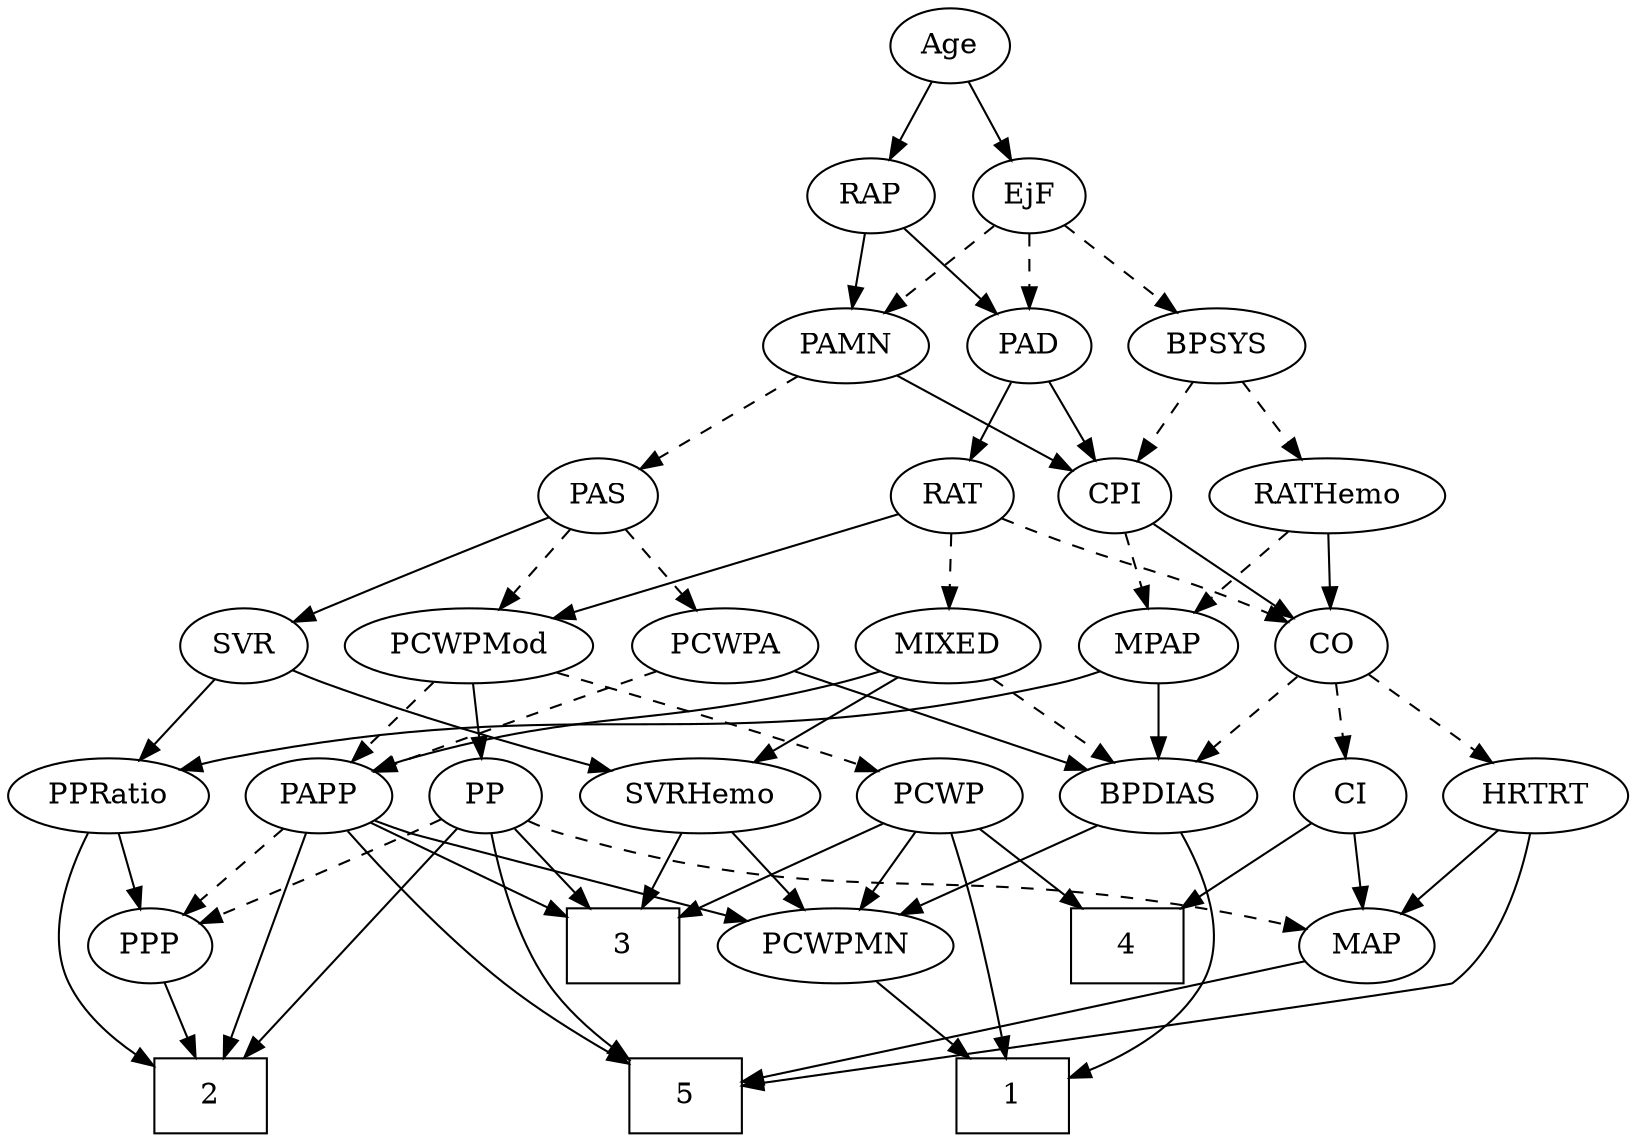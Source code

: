 strict digraph {
	graph [bb="0,0,710.29,540"];
	node [label="\N"];
	1	[height=0.5,
		pos="438.65,18",
		shape=box,
		width=0.75];
	2	[height=0.5,
		pos="69.646,18",
		shape=box,
		width=0.75];
	3	[height=0.5,
		pos="265.65,90",
		shape=box,
		width=0.75];
	4	[height=0.5,
		pos="493.65,90",
		shape=box,
		width=0.75];
	5	[height=0.5,
		pos="288.65,18",
		shape=box,
		width=0.75];
	Age	[height=0.5,
		pos="406.65,522",
		width=0.75];
	EjF	[height=0.5,
		pos="443.65,450",
		width=0.75];
	Age -> EjF	[pos="e,435.11,467.15 415.23,504.76 419.71,496.28 425.3,485.71 430.33,476.2",
		style=solid];
	RAP	[height=0.5,
		pos="370.65,450",
		width=0.77632];
	Age -> RAP	[pos="e,379.2,467.63 398.3,504.76 394,496.4 388.65,486.02 383.82,476.61",
		style=solid];
	BPSYS	[height=0.5,
		pos="527.65,378",
		width=1.0471];
	EjF -> BPSYS	[pos="e,509.76,393.91 459.84,435.5 471.8,425.54 488.31,411.78 502.04,400.34",
		style=dashed];
	PAD	[height=0.5,
		pos="443.65,378",
		width=0.79437];
	EjF -> PAD	[pos="e,443.65,396.1 443.65,431.7 443.65,423.98 443.65,414.71 443.65,406.11",
		style=dashed];
	PAMN	[height=0.5,
		pos="360.65,378",
		width=1.011];
	EjF -> PAMN	[pos="e,378.45,394.01 427.25,435.17 415.59,425.34 399.7,411.93 386.36,400.69",
		style=dashed];
	RAP -> PAD	[pos="e,428.54,393.49 385.77,434.5 395.95,424.73 409.56,411.69 421.02,400.7",
		style=solid];
	RAP -> PAMN	[pos="e,363.11,396.28 368.23,432.05 367.12,424.35 365.79,415.03 364.56,406.36",
		style=solid];
	MIXED	[height=0.5,
		pos="405.65,234",
		width=1.1193];
	SVRHemo	[height=0.5,
		pos="300.65,162",
		width=1.3902];
	MIXED -> SVRHemo	[pos="e,323.57,178.29 384.14,218.67 369.12,208.65 348.83,195.12 332.01,183.91",
		style=solid];
	BPDIAS	[height=0.5,
		pos="498.65,162",
		width=1.1735];
	MIXED -> BPDIAS	[pos="e,478.63,178.07 425.37,218.15 438.47,208.29 455.88,195.19 470.44,184.23",
		style=dashed];
	PAPP	[height=0.5,
		pos="128.65,162",
		width=0.88464];
	MIXED -> PAPP	[pos="e,152.63,173.9 375.8,221.88 369.52,219.76 362.91,217.68 356.65,216 274.9,194.07 250.71,204.33 169.65,180 167.19,179.26 164.68,178.43 \
162.18,177.54",
		style=solid];
	MPAP	[height=0.5,
		pos="498.65,234",
		width=0.97491];
	MPAP -> BPDIAS	[pos="e,498.65,180.1 498.65,215.7 498.65,207.98 498.65,198.71 498.65,190.11",
		style=solid];
	PPRatio	[height=0.5,
		pos="39.646,162",
		width=1.1013];
	MPAP -> PPRatio	[pos="e,68.506,174.49 472.49,221.56 466.71,219.41 460.54,217.4 454.65,216 295.19,178.12 247.62,215.62 87.646,180 84.497,179.3 81.27,178.45 \
78.051,177.52",
		style=solid];
	RATHemo	[height=0.5,
		pos="576.65,306",
		width=1.3721];
	BPSYS -> RATHemo	[pos="e,565,323.63 539.01,360.76 544.99,352.23 552.44,341.58 559.13,332.02",
		style=dashed];
	CPI	[height=0.5,
		pos="482.65,306",
		width=0.75];
	BPSYS -> CPI	[pos="e,492.92,322.99 516.98,360.41 511.47,351.83 504.63,341.19 498.51,331.67",
		style=dashed];
	PAD -> CPI	[pos="e,473.65,323.15 452.69,360.76 457.47,352.19 463.43,341.49 468.77,331.9",
		style=solid];
	RAT	[height=0.5,
		pos="407.65,306",
		width=0.75827];
	PAD -> RAT	[pos="e,415.95,323.15 435.3,360.76 430.93,352.28 425.5,341.71 420.61,332.2",
		style=solid];
	CO	[height=0.5,
		pos="578.65,234",
		width=0.75];
	CO -> BPDIAS	[pos="e,516.37,178.51 562.84,219.17 551.75,209.47 536.7,196.29 523.95,185.14",
		style=dashed];
	CI	[height=0.5,
		pos="585.65,162",
		width=0.75];
	CO -> CI	[pos="e,583.94,180.1 580.38,215.7 581.15,207.98 582.08,198.71 582.94,190.11",
		style=dashed];
	HRTRT	[height=0.5,
		pos="670.65,162",
		width=1.1013];
	CO -> HRTRT	[pos="e,651.19,177.8 595.95,219.83 609.21,209.74 627.78,195.62 643.08,183.98",
		style=dashed];
	PAS	[height=0.5,
		pos="249.65,306",
		width=0.75];
	SVR	[height=0.5,
		pos="95.646,234",
		width=0.77632];
	PAS -> SVR	[pos="e,117.94,245.27 227.64,295.07 204.11,284.45 165.72,267.09 132.65,252 130.86,251.19 129.03,250.35 127.18,249.5",
		style=solid];
	PCWPMod	[height=0.5,
		pos="193.65,234",
		width=1.4443];
	PAS -> PCWPMod	[pos="e,206.95,251.63 237.5,289.81 230.46,281.02 221.43,269.73 213.4,259.69",
		style=dashed];
	PCWPA	[height=0.5,
		pos="305.65,234",
		width=1.1555];
	PAS -> PCWPA	[pos="e,292.74,251.13 261.8,289.81 269.01,280.8 278.3,269.18 286.48,258.95",
		style=dashed];
	PAMN -> PAS	[pos="e,268.67,318.99 338.98,363.34 321.33,352.21 296.31,336.43 277.23,324.4",
		style=dashed];
	PAMN -> CPI	[pos="e,462.63,318.48 383.59,363.83 403.52,352.4 432.48,335.78 453.94,323.47",
		style=solid];
	RATHemo -> MPAP	[pos="e,515.47,250.1 558.95,289.12 548.36,279.61 534.74,267.39 523.13,256.97",
		style=dashed];
	RATHemo -> CO	[pos="e,578.16,252.1 577.14,287.7 577.36,279.98 577.63,270.71 577.87,262.11",
		style=solid];
	CPI -> MPAP	[pos="e,494.7,252.28 486.52,288.05 488.3,280.26 490.46,270.82 492.46,262.08",
		style=dashed];
	CPI -> CO	[pos="e,561.15,247.76 500.25,292.16 515,281.41 536.26,265.91 552.92,253.76",
		style=solid];
	RAT -> MIXED	[pos="e,406.14,252.1 407.15,287.7 406.93,279.98 406.67,270.71 406.42,262.11",
		style=dashed];
	RAT -> CO	[pos="e,557.46,245.36 429.84,295.09 435.31,292.71 441.17,290.22 446.65,288 488.88,270.89 500.68,269.74 542.65,252 544.46,251.23 546.32,\
250.43 548.18,249.6",
		style=dashed];
	RAT -> PCWPMod	[pos="e,230.18,246.95 383.51,297.11 348.76,285.74 283.95,264.54 239.81,250.1",
		style=solid];
	SVR -> SVRHemo	[pos="e,263.24,174.21 117.37,222.47 122.34,220.22 127.63,217.93 132.65,216 154.84,207.44 212.07,189.72 253.58,177.13",
		style=solid];
	SVR -> PPRatio	[pos="e,52.82,179.47 83.218,217.46 76.17,208.65 67.19,197.43 59.217,187.46",
		style=solid];
	PP	[height=0.5,
		pos="205.65,162",
		width=0.75];
	PCWPMod -> PP	[pos="e,202.71,180.1 196.61,215.7 197.94,207.98 199.52,198.71 201,190.11",
		style=solid];
	PCWP	[height=0.5,
		pos="403.65,162",
		width=0.97491];
	PCWPMod -> PCWP	[pos="e,376.75,173.68 231.44,221.64 265.22,211.31 315.99,195.39 359.65,180 362.17,179.11 364.76,178.17 367.36,177.21",
		style=dashed];
	PCWPMod -> PAPP	[pos="e,142.75,178.19 178.57,216.76 169.96,207.5 159.04,195.73 149.61,185.58",
		style=dashed];
	PCWPA -> BPDIAS	[pos="e,467.39,174.33 336.66,221.75 369.48,209.85 421.44,191 457.63,177.88",
		style=solid];
	PCWPA -> PAPP	[pos="e,153.76,173.51 275.59,221.5 247.99,210.89 205.97,194.61 169.65,180 167.56,179.16 165.41,178.29 163.24,177.41",
		style=dashed];
	PCWPMN	[height=0.5,
		pos="360.65,90",
		width=1.3902];
	PCWPMN -> 1	[pos="e,419.65,36.044 378.35,73.116 388.26,64.222 400.81,52.953 411.9,43.003",
		style=solid];
	SVRHemo -> 3	[pos="e,274.28,108.28 292.17,144.05 288.15,136.01 283.25,126.2 278.76,117.23",
		style=solid];
	SVRHemo -> PCWPMN	[pos="e,346.53,107.47 314.87,144.41 322.34,135.69 331.64,124.85 339.9,115.21",
		style=solid];
	BPDIAS -> 1	[pos="e,465.93,26.659 512.22,144.8 525.92,126.35 543.26,95.689 529.65,72 517.98,51.704 495.22,38.451 475.38,30.274",
		style=solid];
	BPDIAS -> PCWPMN	[pos="e,388.73,105.24 472.36,147.67 451.24,136.95 421.31,121.77 397.74,109.82",
		style=solid];
	MAP	[height=0.5,
		pos="607.65,90",
		width=0.84854];
	MAP -> 5	[pos="e,315.98,24.999 579.34,82.788 521.71,70.141 390.75,41.406 326.14,27.226",
		style=solid];
	PP -> 2	[pos="e,86.353,36.443 191.6,146.34 168.43,122.14 121.92,73.576 93.506,43.912",
		style=solid];
	PP -> 3	[pos="e,250.97,108.13 218.67,145.81 226.17,137.05 235.79,125.83 244.37,115.82",
		style=solid];
	PP -> 5	[pos="e,263.71,36.063 207.35,143.78 209.85,124.97 215.82,94.495 229.65,72 236.41,61.003 246.13,50.953 255.73,42.63",
		style=solid];
	PP -> MAP	[pos="e,579.97,97.67 226.15,149.95 231.11,147.67 236.47,145.5 241.65,144 365.52,108.01 402.5,129.76 529.65,108 542.91,105.73 557.32,102.74 \
570.11,99.899",
		style=dashed];
	PPP	[height=0.5,
		pos="41.646,90",
		width=0.75];
	PP -> PPP	[pos="e,64.447,100.05 184.4,150.76 179.57,148.49 174.45,146.13 169.65,144 137.28,129.67 99.812,114.29 73.815,103.82",
		style=dashed];
	PPP -> 2	[pos="e,62.668,36.447 48.282,72.411 51.465,64.454 55.358,54.722 58.944,45.756",
		style=solid];
	PPRatio -> 2	[pos="e,42.55,33.612 25.662,144.95 11.727,126.89 -6.038,96.847 5.6465,72 11.822,58.869 23.025,47.874 34.351,39.364",
		style=solid];
	PPRatio -> PPP	[pos="e,41.158,108.1 40.141,143.7 40.361,135.98 40.626,126.71 40.872,118.11",
		style=solid];
	PCWP -> 1	[pos="e,435.42,36.16 409.2,143.92 412.46,133.58 416.53,120.1 419.65,108 424.93,87.472 429.89,64.018 433.42,46.341",
		style=solid];
	PCWP -> 3	[pos="e,292.72,104.73 379.61,148.81 358.11,137.9 326.29,121.76 301.73,109.31",
		style=solid];
	PCWP -> 4	[pos="e,471.53,108.2 422.29,146.5 434.15,137.28 449.77,125.13 463.37,114.55",
		style=solid];
	PCWP -> PCWPMN	[pos="e,371.06,107.96 393.46,144.41 388.34,136.08 382.02,125.8 376.3,116.49",
		style=solid];
	CI -> 4	[pos="e,516.1,108.08 568.34,147.83 555.98,138.43 539.03,125.53 524.39,114.39",
		style=solid];
	CI -> MAP	[pos="e,602.37,107.79 590.97,144.05 593.49,136.06 596.54,126.33 599.35,117.4",
		style=solid];
	PAPP -> 2	[pos="e,76.821,36.268 121.65,144.15 111.54,119.84 92.773,74.66 80.762,45.753",
		style=solid];
	PAPP -> 3	[pos="e,238.39,104.92 151.58,149.28 172.79,138.45 204.66,122.16 229.33,109.56",
		style=solid];
	PAPP -> 5	[pos="e,261.55,35.236 141.3,145.18 156.63,126.55 183.76,95.187 210.65,72 223.67,60.774 239.13,49.841 252.84,40.849",
		style=solid];
	PAPP -> PCWPMN	[pos="e,322.9,101.96 153.17,150.24 158.55,148.05 164.25,145.85 169.65,144 227.18,124.31 243.1,124.42 301.65,108 305.41,106.95 309.3,105.84 \
313.21,104.73",
		style=solid];
	PAPP -> PPP	[pos="e,58.341,104.43 111.04,146.83 98.174,136.48 80.555,122.31 66.29,110.83",
		style=dashed];
	HRTRT -> 5	[pos="e,315.82,23.069 671.44,143.75 671.35,123.43 667.83,90.131 647.65,72 606.71,35.225 457.08,44.058 402.65,36 377.01,32.206 348.14,27.9 \
325.87,24.572",
		style=solid];
	HRTRT -> MAP	[pos="e,621.45,106.34 656.35,145.12 648.02,135.86 637.37,124.03 628.16,113.79",
		style=solid];
}
